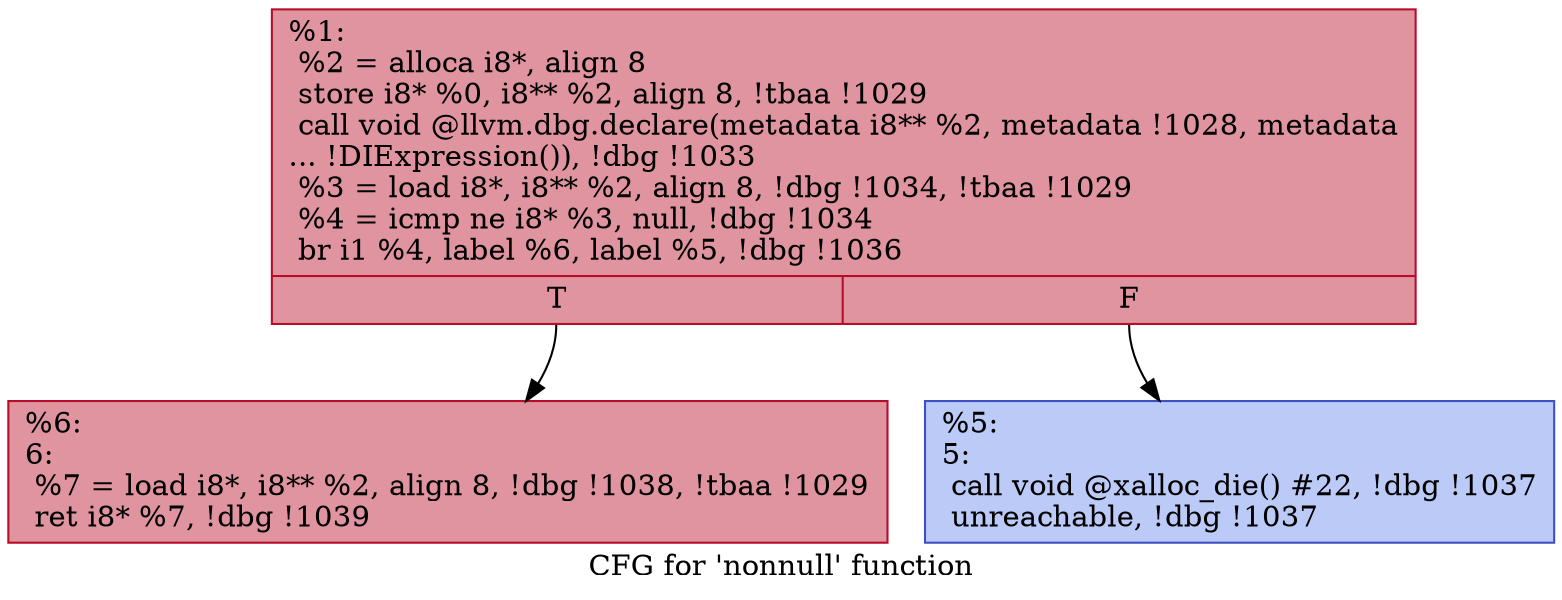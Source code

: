 digraph "CFG for 'nonnull' function" {
	label="CFG for 'nonnull' function";

	Node0x24a9040 [shape=record,color="#b70d28ff", style=filled, fillcolor="#b70d2870",label="{%1:\l  %2 = alloca i8*, align 8\l  store i8* %0, i8** %2, align 8, !tbaa !1029\l  call void @llvm.dbg.declare(metadata i8** %2, metadata !1028, metadata\l... !DIExpression()), !dbg !1033\l  %3 = load i8*, i8** %2, align 8, !dbg !1034, !tbaa !1029\l  %4 = icmp ne i8* %3, null, !dbg !1034\l  br i1 %4, label %6, label %5, !dbg !1036\l|{<s0>T|<s1>F}}"];
	Node0x24a9040:s0 -> Node0x24a97d0;
	Node0x24a9040:s1 -> Node0x24a9780;
	Node0x24a9780 [shape=record,color="#3d50c3ff", style=filled, fillcolor="#6687ed70",label="{%5:\l5:                                                \l  call void @xalloc_die() #22, !dbg !1037\l  unreachable, !dbg !1037\l}"];
	Node0x24a97d0 [shape=record,color="#b70d28ff", style=filled, fillcolor="#b70d2870",label="{%6:\l6:                                                \l  %7 = load i8*, i8** %2, align 8, !dbg !1038, !tbaa !1029\l  ret i8* %7, !dbg !1039\l}"];
}
